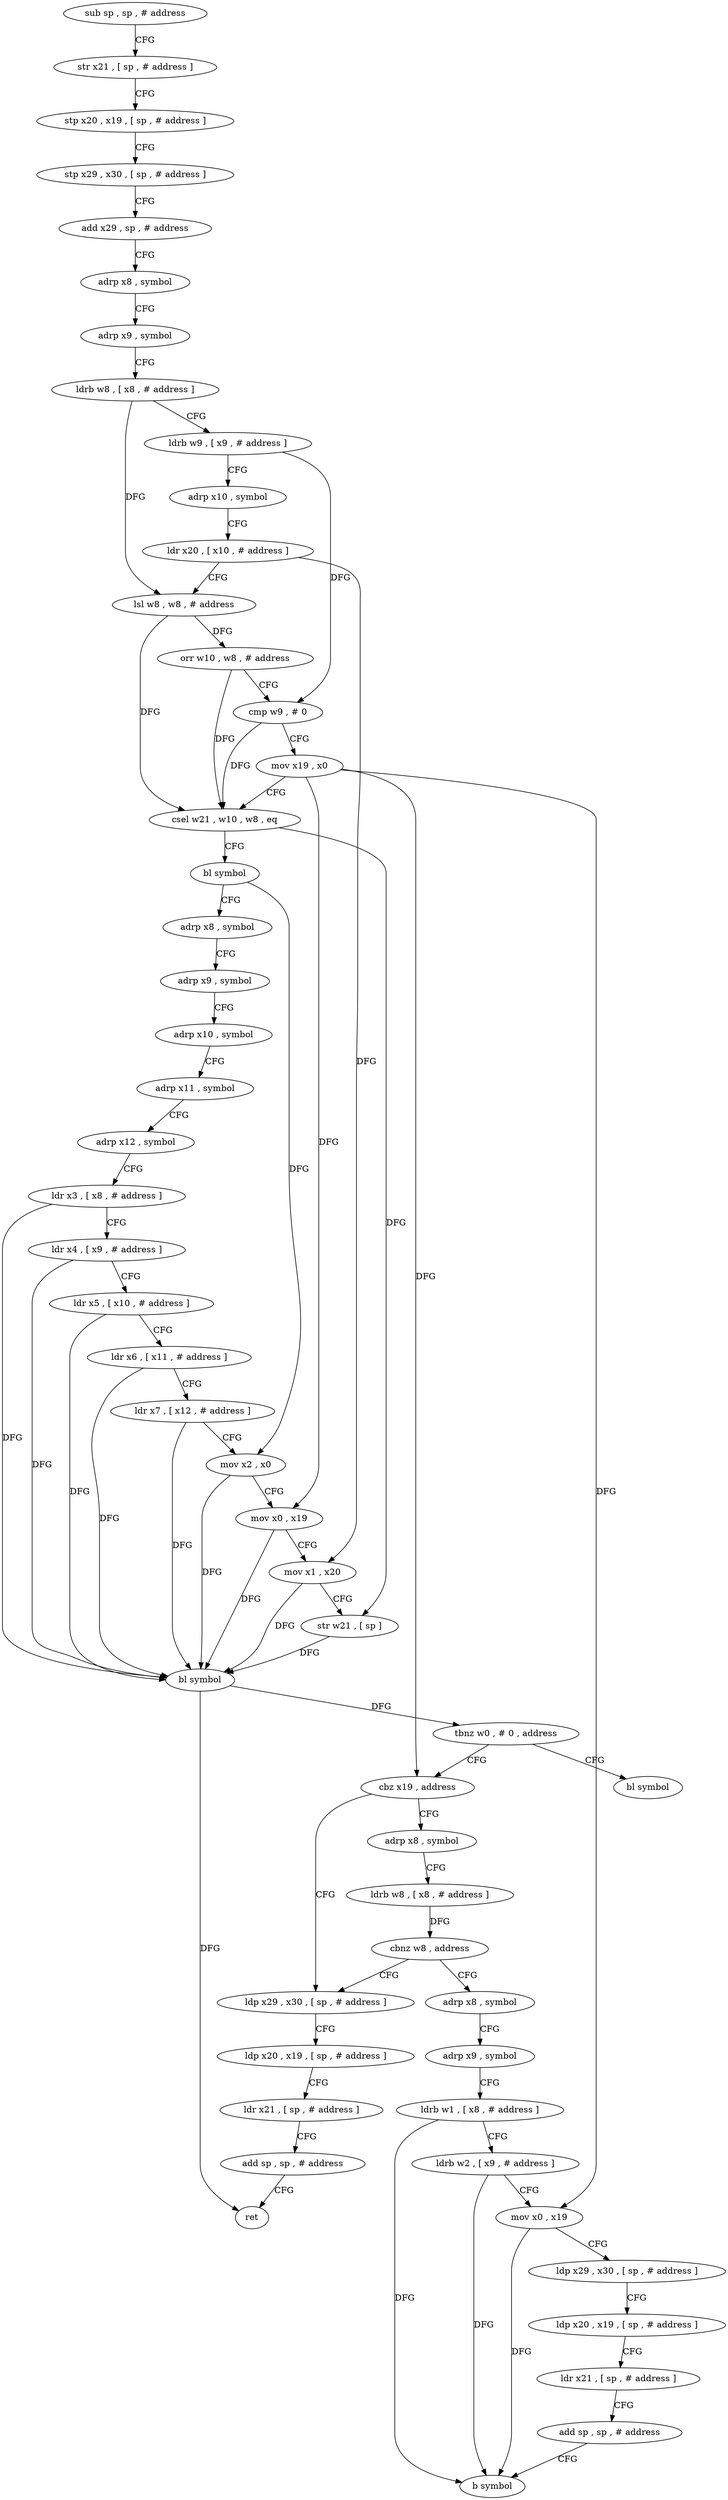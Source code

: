 digraph "func" {
"4217996" [label = "sub sp , sp , # address" ]
"4218000" [label = "str x21 , [ sp , # address ]" ]
"4218004" [label = "stp x20 , x19 , [ sp , # address ]" ]
"4218008" [label = "stp x29 , x30 , [ sp , # address ]" ]
"4218012" [label = "add x29 , sp , # address" ]
"4218016" [label = "adrp x8 , symbol" ]
"4218020" [label = "adrp x9 , symbol" ]
"4218024" [label = "ldrb w8 , [ x8 , # address ]" ]
"4218028" [label = "ldrb w9 , [ x9 , # address ]" ]
"4218032" [label = "adrp x10 , symbol" ]
"4218036" [label = "ldr x20 , [ x10 , # address ]" ]
"4218040" [label = "lsl w8 , w8 , # address" ]
"4218044" [label = "orr w10 , w8 , # address" ]
"4218048" [label = "cmp w9 , # 0" ]
"4218052" [label = "mov x19 , x0" ]
"4218056" [label = "csel w21 , w10 , w8 , eq" ]
"4218060" [label = "bl symbol" ]
"4218064" [label = "adrp x8 , symbol" ]
"4218068" [label = "adrp x9 , symbol" ]
"4218072" [label = "adrp x10 , symbol" ]
"4218076" [label = "adrp x11 , symbol" ]
"4218080" [label = "adrp x12 , symbol" ]
"4218084" [label = "ldr x3 , [ x8 , # address ]" ]
"4218088" [label = "ldr x4 , [ x9 , # address ]" ]
"4218092" [label = "ldr x5 , [ x10 , # address ]" ]
"4218096" [label = "ldr x6 , [ x11 , # address ]" ]
"4218100" [label = "ldr x7 , [ x12 , # address ]" ]
"4218104" [label = "mov x2 , x0" ]
"4218108" [label = "mov x0 , x19" ]
"4218112" [label = "mov x1 , x20" ]
"4218116" [label = "str w21 , [ sp ]" ]
"4218120" [label = "bl symbol" ]
"4218124" [label = "tbnz w0 , # 0 , address" ]
"4218132" [label = "cbz x19 , address" ]
"4218128" [label = "bl symbol" ]
"4218188" [label = "ldp x29 , x30 , [ sp , # address ]" ]
"4218136" [label = "adrp x8 , symbol" ]
"4218192" [label = "ldp x20 , x19 , [ sp , # address ]" ]
"4218196" [label = "ldr x21 , [ sp , # address ]" ]
"4218200" [label = "add sp , sp , # address" ]
"4218204" [label = "ret" ]
"4218140" [label = "ldrb w8 , [ x8 , # address ]" ]
"4218144" [label = "cbnz w8 , address" ]
"4218148" [label = "adrp x8 , symbol" ]
"4218152" [label = "adrp x9 , symbol" ]
"4218156" [label = "ldrb w1 , [ x8 , # address ]" ]
"4218160" [label = "ldrb w2 , [ x9 , # address ]" ]
"4218164" [label = "mov x0 , x19" ]
"4218168" [label = "ldp x29 , x30 , [ sp , # address ]" ]
"4218172" [label = "ldp x20 , x19 , [ sp , # address ]" ]
"4218176" [label = "ldr x21 , [ sp , # address ]" ]
"4218180" [label = "add sp , sp , # address" ]
"4218184" [label = "b symbol" ]
"4217996" -> "4218000" [ label = "CFG" ]
"4218000" -> "4218004" [ label = "CFG" ]
"4218004" -> "4218008" [ label = "CFG" ]
"4218008" -> "4218012" [ label = "CFG" ]
"4218012" -> "4218016" [ label = "CFG" ]
"4218016" -> "4218020" [ label = "CFG" ]
"4218020" -> "4218024" [ label = "CFG" ]
"4218024" -> "4218028" [ label = "CFG" ]
"4218024" -> "4218040" [ label = "DFG" ]
"4218028" -> "4218032" [ label = "CFG" ]
"4218028" -> "4218048" [ label = "DFG" ]
"4218032" -> "4218036" [ label = "CFG" ]
"4218036" -> "4218040" [ label = "CFG" ]
"4218036" -> "4218112" [ label = "DFG" ]
"4218040" -> "4218044" [ label = "DFG" ]
"4218040" -> "4218056" [ label = "DFG" ]
"4218044" -> "4218048" [ label = "CFG" ]
"4218044" -> "4218056" [ label = "DFG" ]
"4218048" -> "4218052" [ label = "CFG" ]
"4218048" -> "4218056" [ label = "DFG" ]
"4218052" -> "4218056" [ label = "CFG" ]
"4218052" -> "4218108" [ label = "DFG" ]
"4218052" -> "4218132" [ label = "DFG" ]
"4218052" -> "4218164" [ label = "DFG" ]
"4218056" -> "4218060" [ label = "CFG" ]
"4218056" -> "4218116" [ label = "DFG" ]
"4218060" -> "4218064" [ label = "CFG" ]
"4218060" -> "4218104" [ label = "DFG" ]
"4218064" -> "4218068" [ label = "CFG" ]
"4218068" -> "4218072" [ label = "CFG" ]
"4218072" -> "4218076" [ label = "CFG" ]
"4218076" -> "4218080" [ label = "CFG" ]
"4218080" -> "4218084" [ label = "CFG" ]
"4218084" -> "4218088" [ label = "CFG" ]
"4218084" -> "4218120" [ label = "DFG" ]
"4218088" -> "4218092" [ label = "CFG" ]
"4218088" -> "4218120" [ label = "DFG" ]
"4218092" -> "4218096" [ label = "CFG" ]
"4218092" -> "4218120" [ label = "DFG" ]
"4218096" -> "4218100" [ label = "CFG" ]
"4218096" -> "4218120" [ label = "DFG" ]
"4218100" -> "4218104" [ label = "CFG" ]
"4218100" -> "4218120" [ label = "DFG" ]
"4218104" -> "4218108" [ label = "CFG" ]
"4218104" -> "4218120" [ label = "DFG" ]
"4218108" -> "4218112" [ label = "CFG" ]
"4218108" -> "4218120" [ label = "DFG" ]
"4218112" -> "4218116" [ label = "CFG" ]
"4218112" -> "4218120" [ label = "DFG" ]
"4218116" -> "4218120" [ label = "DFG" ]
"4218120" -> "4218124" [ label = "DFG" ]
"4218120" -> "4218204" [ label = "DFG" ]
"4218124" -> "4218132" [ label = "CFG" ]
"4218124" -> "4218128" [ label = "CFG" ]
"4218132" -> "4218188" [ label = "CFG" ]
"4218132" -> "4218136" [ label = "CFG" ]
"4218188" -> "4218192" [ label = "CFG" ]
"4218136" -> "4218140" [ label = "CFG" ]
"4218192" -> "4218196" [ label = "CFG" ]
"4218196" -> "4218200" [ label = "CFG" ]
"4218200" -> "4218204" [ label = "CFG" ]
"4218140" -> "4218144" [ label = "DFG" ]
"4218144" -> "4218188" [ label = "CFG" ]
"4218144" -> "4218148" [ label = "CFG" ]
"4218148" -> "4218152" [ label = "CFG" ]
"4218152" -> "4218156" [ label = "CFG" ]
"4218156" -> "4218160" [ label = "CFG" ]
"4218156" -> "4218184" [ label = "DFG" ]
"4218160" -> "4218164" [ label = "CFG" ]
"4218160" -> "4218184" [ label = "DFG" ]
"4218164" -> "4218168" [ label = "CFG" ]
"4218164" -> "4218184" [ label = "DFG" ]
"4218168" -> "4218172" [ label = "CFG" ]
"4218172" -> "4218176" [ label = "CFG" ]
"4218176" -> "4218180" [ label = "CFG" ]
"4218180" -> "4218184" [ label = "CFG" ]
}
